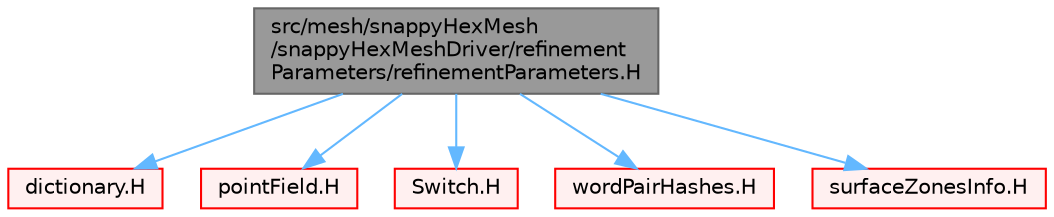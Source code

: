 digraph "src/mesh/snappyHexMesh/snappyHexMeshDriver/refinementParameters/refinementParameters.H"
{
 // LATEX_PDF_SIZE
  bgcolor="transparent";
  edge [fontname=Helvetica,fontsize=10,labelfontname=Helvetica,labelfontsize=10];
  node [fontname=Helvetica,fontsize=10,shape=box,height=0.2,width=0.4];
  Node1 [id="Node000001",label="src/mesh/snappyHexMesh\l/snappyHexMeshDriver/refinement\lParameters/refinementParameters.H",height=0.2,width=0.4,color="gray40", fillcolor="grey60", style="filled", fontcolor="black",tooltip=" "];
  Node1 -> Node2 [id="edge1_Node000001_Node000002",color="steelblue1",style="solid",tooltip=" "];
  Node2 [id="Node000002",label="dictionary.H",height=0.2,width=0.4,color="red", fillcolor="#FFF0F0", style="filled",URL="$dictionary_8H.html",tooltip=" "];
  Node1 -> Node133 [id="edge2_Node000001_Node000133",color="steelblue1",style="solid",tooltip=" "];
  Node133 [id="Node000133",label="pointField.H",height=0.2,width=0.4,color="red", fillcolor="#FFF0F0", style="filled",URL="$pointField_8H.html",tooltip=" "];
  Node1 -> Node206 [id="edge3_Node000001_Node000206",color="steelblue1",style="solid",tooltip=" "];
  Node206 [id="Node000206",label="Switch.H",height=0.2,width=0.4,color="red", fillcolor="#FFF0F0", style="filled",URL="$Switch_8H.html",tooltip=" "];
  Node1 -> Node207 [id="edge4_Node000001_Node000207",color="steelblue1",style="solid",tooltip=" "];
  Node207 [id="Node000207",label="wordPairHashes.H",height=0.2,width=0.4,color="red", fillcolor="#FFF0F0", style="filled",URL="$wordPairHashes_8H.html",tooltip=" "];
  Node1 -> Node209 [id="edge5_Node000001_Node000209",color="steelblue1",style="solid",tooltip=" "];
  Node209 [id="Node000209",label="surfaceZonesInfo.H",height=0.2,width=0.4,color="red", fillcolor="#FFF0F0", style="filled",URL="$surfaceZonesInfo_8H.html",tooltip=" "];
}
